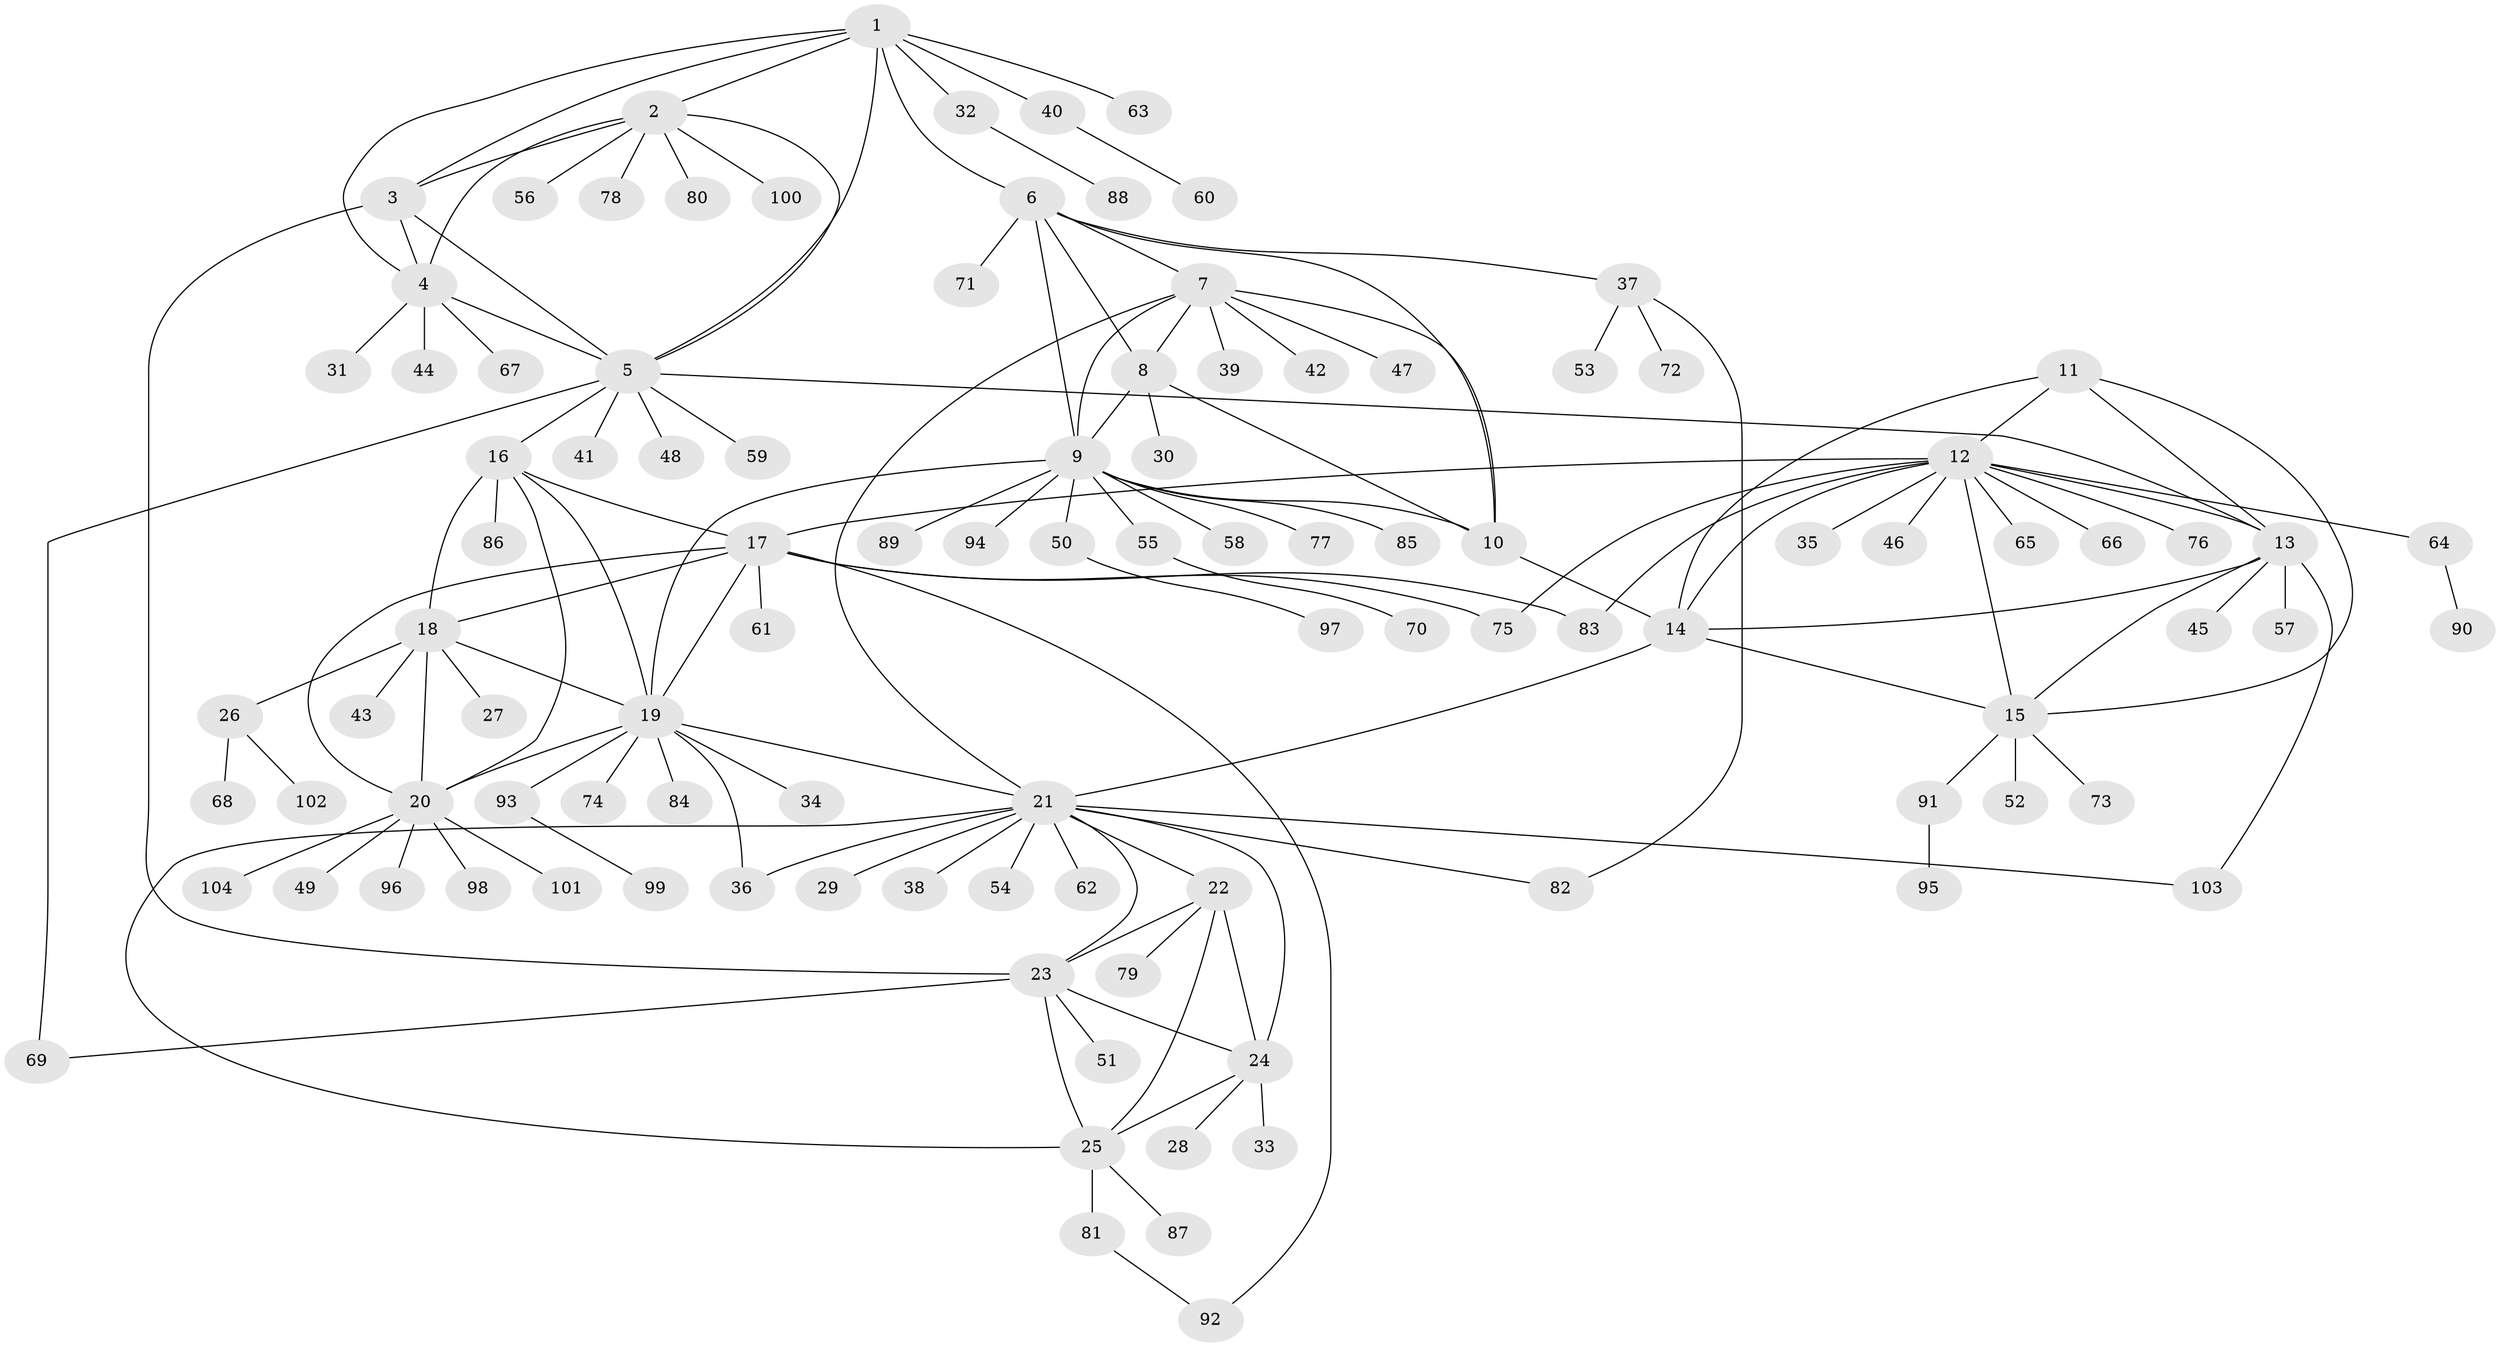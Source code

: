 // Generated by graph-tools (version 1.1) at 2025/11/02/27/25 16:11:30]
// undirected, 104 vertices, 146 edges
graph export_dot {
graph [start="1"]
  node [color=gray90,style=filled];
  1;
  2;
  3;
  4;
  5;
  6;
  7;
  8;
  9;
  10;
  11;
  12;
  13;
  14;
  15;
  16;
  17;
  18;
  19;
  20;
  21;
  22;
  23;
  24;
  25;
  26;
  27;
  28;
  29;
  30;
  31;
  32;
  33;
  34;
  35;
  36;
  37;
  38;
  39;
  40;
  41;
  42;
  43;
  44;
  45;
  46;
  47;
  48;
  49;
  50;
  51;
  52;
  53;
  54;
  55;
  56;
  57;
  58;
  59;
  60;
  61;
  62;
  63;
  64;
  65;
  66;
  67;
  68;
  69;
  70;
  71;
  72;
  73;
  74;
  75;
  76;
  77;
  78;
  79;
  80;
  81;
  82;
  83;
  84;
  85;
  86;
  87;
  88;
  89;
  90;
  91;
  92;
  93;
  94;
  95;
  96;
  97;
  98;
  99;
  100;
  101;
  102;
  103;
  104;
  1 -- 2;
  1 -- 3;
  1 -- 4;
  1 -- 5;
  1 -- 6;
  1 -- 32;
  1 -- 40;
  1 -- 63;
  2 -- 3;
  2 -- 4;
  2 -- 5;
  2 -- 56;
  2 -- 78;
  2 -- 80;
  2 -- 100;
  3 -- 4;
  3 -- 5;
  3 -- 23;
  4 -- 5;
  4 -- 31;
  4 -- 44;
  4 -- 67;
  5 -- 13;
  5 -- 16;
  5 -- 41;
  5 -- 48;
  5 -- 59;
  5 -- 69;
  6 -- 7;
  6 -- 8;
  6 -- 9;
  6 -- 10;
  6 -- 37;
  6 -- 71;
  7 -- 8;
  7 -- 9;
  7 -- 10;
  7 -- 21;
  7 -- 39;
  7 -- 42;
  7 -- 47;
  8 -- 9;
  8 -- 10;
  8 -- 30;
  9 -- 10;
  9 -- 19;
  9 -- 50;
  9 -- 55;
  9 -- 58;
  9 -- 77;
  9 -- 85;
  9 -- 89;
  9 -- 94;
  10 -- 14;
  11 -- 12;
  11 -- 13;
  11 -- 14;
  11 -- 15;
  12 -- 13;
  12 -- 14;
  12 -- 15;
  12 -- 17;
  12 -- 35;
  12 -- 46;
  12 -- 64;
  12 -- 65;
  12 -- 66;
  12 -- 75;
  12 -- 76;
  12 -- 83;
  13 -- 14;
  13 -- 15;
  13 -- 45;
  13 -- 57;
  13 -- 103;
  14 -- 15;
  14 -- 21;
  15 -- 52;
  15 -- 73;
  15 -- 91;
  16 -- 17;
  16 -- 18;
  16 -- 19;
  16 -- 20;
  16 -- 86;
  17 -- 18;
  17 -- 19;
  17 -- 20;
  17 -- 61;
  17 -- 75;
  17 -- 83;
  17 -- 92;
  18 -- 19;
  18 -- 20;
  18 -- 26;
  18 -- 27;
  18 -- 43;
  19 -- 20;
  19 -- 21;
  19 -- 34;
  19 -- 36;
  19 -- 74;
  19 -- 84;
  19 -- 93;
  20 -- 49;
  20 -- 96;
  20 -- 98;
  20 -- 101;
  20 -- 104;
  21 -- 22;
  21 -- 23;
  21 -- 24;
  21 -- 25;
  21 -- 29;
  21 -- 36;
  21 -- 38;
  21 -- 54;
  21 -- 62;
  21 -- 82;
  21 -- 103;
  22 -- 23;
  22 -- 24;
  22 -- 25;
  22 -- 79;
  23 -- 24;
  23 -- 25;
  23 -- 51;
  23 -- 69;
  24 -- 25;
  24 -- 28;
  24 -- 33;
  25 -- 81;
  25 -- 87;
  26 -- 68;
  26 -- 102;
  32 -- 88;
  37 -- 53;
  37 -- 72;
  37 -- 82;
  40 -- 60;
  50 -- 97;
  55 -- 70;
  64 -- 90;
  81 -- 92;
  91 -- 95;
  93 -- 99;
}
